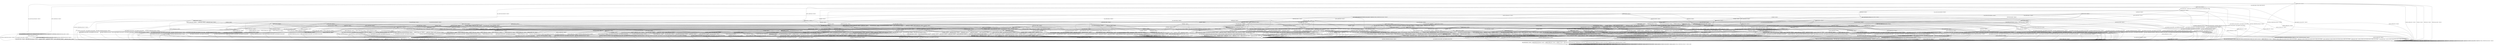 digraph h13 {
s0 [label="s0"];
s1 [label="s1"];
s2 [label="s2"];
s6 [label="s6"];
s8 [label="s8"];
s3 [label="s3"];
s4 [label="s4"];
s7 [label="s7"];
s9 [label="s9"];
s17 [label="s17"];
s18 [label="s18"];
s40 [label="s40"];
s5 [label="s5"];
s10 [label="s10"];
s24 [label="s24"];
s30 [label="s30"];
s34 [label="s34"];
s41 [label="s41"];
s42 [label="s42"];
s44 [label="s44"];
s48 [label="s48"];
s58 [label="s58"];
s59 [label="s59"];
s75 [label="s75"];
s11 [label="s11"];
s12 [label="s12"];
s25 [label="s25"];
s36 [label="s36"];
s45 [label="s45"];
s46 [label="s46"];
s49 [label="s49"];
s50 [label="s50"];
s54 [label="s54"];
s60 [label="s60"];
s64 [label="s64"];
s66 [label="s66"];
s69 [label="s69"];
s74 [label="s74"];
s76 [label="s76"];
s77 [label="s77"];
s13 [label="s13"];
s14 [label="s14"];
s15 [label="s15"];
s16 [label="s16"];
s19 [label="s19"];
s20 [label="s20"];
s26 [label="s26"];
s29 [label="s29"];
s31 [label="s31"];
s43 [label="s43"];
s47 [label="s47"];
s51 [label="s51"];
s57 [label="s57"];
s61 [label="s61"];
s68 [label="s68"];
s71 [label="s71"];
s21 [label="s21"];
s22 [label="s22"];
s27 [label="s27"];
s28 [label="s28"];
s32 [label="s32"];
s33 [label="s33"];
s35 [label="s35"];
s37 [label="s37"];
s52 [label="s52"];
s53 [label="s53"];
s62 [label="s62"];
s63 [label="s63"];
s70 [label="s70"];
s72 [label="s72"];
s23 [label="s23"];
s38 [label="s38"];
s55 [label="s55"];
s56 [label="s56"];
s65 [label="s65"];
s67 [label="s67"];
s39 [label="s39"];
s73 [label="s73"];
s0 -> s1 [label="RSA_CLIENT_HELLO / HELLO_VERIFY_REQUEST"];
s0 -> s2 [label="RSA_CLIENT_KEY_EXCHANGE / TIMEOUT"];
s0 -> s8 [label="CHANGE_CIPHER_SPEC / TIMEOUT"];
s0 -> s8 [label="FINISHED / TIMEOUT"];
s0 -> s0 [label="APPLICATION / TIMEOUT"];
s0 -> s8 [label="CERTIFICATE / TIMEOUT"];
s0 -> s2 [label="EMPTY_CERTIFICATE / TIMEOUT"];
s0 -> s8 [label="CERTIFICATE_VERIFY / TIMEOUT"];
s0 -> s6 [label="Alert(WARNING,CLOSE_NOTIFY) / TIMEOUT"];
s0 -> s6 [label="Alert(FATAL,UNEXPECTED_MESSAGE) / TIMEOUT"];
s1 -> s3 [label="RSA_CLIENT_HELLO / SERVER_HELLO,CERTIFICATE,CERTIFICATE_REQUEST,SERVER_HELLO_DONE"];
s1 -> s4 [label="RSA_CLIENT_KEY_EXCHANGE / TIMEOUT"];
s1 -> s8 [label="CHANGE_CIPHER_SPEC / TIMEOUT"];
s1 -> s9 [label="FINISHED / TIMEOUT"];
s1 -> s1 [label="APPLICATION / TIMEOUT"];
s1 -> s40 [label="CERTIFICATE / TIMEOUT"];
s1 -> s17 [label="EMPTY_CERTIFICATE / TIMEOUT"];
s1 -> s9 [label="CERTIFICATE_VERIFY / TIMEOUT"];
s1 -> s6 [label="Alert(WARNING,CLOSE_NOTIFY) / Alert(WARNING,CLOSE_NOTIFY)"];
s1 -> s6 [label="Alert(FATAL,UNEXPECTED_MESSAGE) / TIMEOUT"];
s2 -> s2 [label="RSA_CLIENT_HELLO / TIMEOUT"];
s2 -> s8 [label="RSA_CLIENT_KEY_EXCHANGE / TIMEOUT"];
s2 -> s18 [label="CHANGE_CIPHER_SPEC / TIMEOUT"];
s2 -> s2 [label="FINISHED / TIMEOUT"];
s2 -> s2 [label="APPLICATION / TIMEOUT"];
s2 -> s2 [label="CERTIFICATE / TIMEOUT"];
s2 -> s2 [label="EMPTY_CERTIFICATE / TIMEOUT"];
s2 -> s2 [label="CERTIFICATE_VERIFY / TIMEOUT"];
s2 -> s6 [label="Alert(WARNING,CLOSE_NOTIFY) / TIMEOUT"];
s2 -> s6 [label="Alert(FATAL,UNEXPECTED_MESSAGE) / TIMEOUT"];
s6 -> s7 [label="RSA_CLIENT_HELLO / TIMEOUT"];
s6 -> s7 [label="RSA_CLIENT_KEY_EXCHANGE / TIMEOUT"];
s6 -> s7 [label="CHANGE_CIPHER_SPEC / TIMEOUT"];
s6 -> s7 [label="FINISHED / TIMEOUT"];
s6 -> s7 [label="APPLICATION / TIMEOUT"];
s6 -> s7 [label="CERTIFICATE / TIMEOUT"];
s6 -> s7 [label="EMPTY_CERTIFICATE / TIMEOUT"];
s6 -> s7 [label="CERTIFICATE_VERIFY / TIMEOUT"];
s6 -> s7 [label="Alert(WARNING,CLOSE_NOTIFY) / TIMEOUT"];
s6 -> s7 [label="Alert(FATAL,UNEXPECTED_MESSAGE) / TIMEOUT"];
s8 -> s8 [label="RSA_CLIENT_HELLO / TIMEOUT"];
s8 -> s8 [label="RSA_CLIENT_KEY_EXCHANGE / TIMEOUT"];
s8 -> s8 [label="CHANGE_CIPHER_SPEC / TIMEOUT"];
s8 -> s8 [label="FINISHED / TIMEOUT"];
s8 -> s8 [label="APPLICATION / TIMEOUT"];
s8 -> s8 [label="CERTIFICATE / TIMEOUT"];
s8 -> s8 [label="EMPTY_CERTIFICATE / TIMEOUT"];
s8 -> s8 [label="CERTIFICATE_VERIFY / TIMEOUT"];
s8 -> s8 [label="Alert(WARNING,CLOSE_NOTIFY) / TIMEOUT"];
s8 -> s8 [label="Alert(FATAL,UNEXPECTED_MESSAGE) / TIMEOUT"];
s3 -> s6 [label="RSA_CLIENT_HELLO / Alert(FATAL,UNEXPECTED_MESSAGE)"];
s3 -> s10 [label="RSA_CLIENT_KEY_EXCHANGE / TIMEOUT"];
s3 -> s8 [label="CHANGE_CIPHER_SPEC / TIMEOUT"];
s3 -> s9 [label="FINISHED / TIMEOUT"];
s3 -> s3 [label="APPLICATION / TIMEOUT"];
s3 -> s58 [label="CERTIFICATE / TIMEOUT"];
s3 -> s41 [label="EMPTY_CERTIFICATE / TIMEOUT"];
s3 -> s9 [label="CERTIFICATE_VERIFY / TIMEOUT"];
s3 -> s6 [label="Alert(WARNING,CLOSE_NOTIFY) / Alert(WARNING,CLOSE_NOTIFY)"];
s3 -> s6 [label="Alert(FATAL,UNEXPECTED_MESSAGE) / TIMEOUT"];
s4 -> s30 [label="RSA_CLIENT_HELLO / TIMEOUT"];
s4 -> s9 [label="RSA_CLIENT_KEY_EXCHANGE / TIMEOUT"];
s4 -> s5 [label="CHANGE_CIPHER_SPEC / TIMEOUT"];
s4 -> s24 [label="FINISHED / TIMEOUT"];
s4 -> s4 [label="APPLICATION / TIMEOUT"];
s4 -> s42 [label="CERTIFICATE / TIMEOUT"];
s4 -> s42 [label="EMPTY_CERTIFICATE / TIMEOUT"];
s4 -> s59 [label="CERTIFICATE_VERIFY / TIMEOUT"];
s4 -> s6 [label="Alert(WARNING,CLOSE_NOTIFY) / Alert(WARNING,CLOSE_NOTIFY)"];
s4 -> s6 [label="Alert(FATAL,UNEXPECTED_MESSAGE) / TIMEOUT"];
s7 -> s7 [label="RSA_CLIENT_HELLO / SOCKET_CLOSED"];
s7 -> s7 [label="RSA_CLIENT_KEY_EXCHANGE / SOCKET_CLOSED"];
s7 -> s7 [label="CHANGE_CIPHER_SPEC / SOCKET_CLOSED"];
s7 -> s7 [label="FINISHED / SOCKET_CLOSED"];
s7 -> s7 [label="APPLICATION / SOCKET_CLOSED"];
s7 -> s7 [label="CERTIFICATE / SOCKET_CLOSED"];
s7 -> s7 [label="EMPTY_CERTIFICATE / SOCKET_CLOSED"];
s7 -> s7 [label="CERTIFICATE_VERIFY / SOCKET_CLOSED"];
s7 -> s7 [label="Alert(WARNING,CLOSE_NOTIFY) / SOCKET_CLOSED"];
s7 -> s7 [label="Alert(FATAL,UNEXPECTED_MESSAGE) / SOCKET_CLOSED"];
s9 -> s9 [label="RSA_CLIENT_HELLO / TIMEOUT"];
s9 -> s9 [label="RSA_CLIENT_KEY_EXCHANGE / TIMEOUT"];
s9 -> s8 [label="CHANGE_CIPHER_SPEC / TIMEOUT"];
s9 -> s9 [label="FINISHED / TIMEOUT"];
s9 -> s9 [label="APPLICATION / TIMEOUT"];
s9 -> s9 [label="CERTIFICATE / TIMEOUT"];
s9 -> s9 [label="EMPTY_CERTIFICATE / TIMEOUT"];
s9 -> s9 [label="CERTIFICATE_VERIFY / TIMEOUT"];
s9 -> s6 [label="Alert(WARNING,CLOSE_NOTIFY) / Alert(WARNING,CLOSE_NOTIFY)"];
s9 -> s6 [label="Alert(FATAL,UNEXPECTED_MESSAGE) / TIMEOUT"];
s17 -> s34 [label="RSA_CLIENT_HELLO / TIMEOUT"];
s17 -> s42 [label="RSA_CLIENT_KEY_EXCHANGE / TIMEOUT"];
s17 -> s5 [label="CHANGE_CIPHER_SPEC / TIMEOUT"];
s17 -> s48 [label="FINISHED / TIMEOUT"];
s17 -> s17 [label="APPLICATION / TIMEOUT"];
s17 -> s9 [label="CERTIFICATE / TIMEOUT"];
s17 -> s9 [label="EMPTY_CERTIFICATE / TIMEOUT"];
s17 -> s44 [label="CERTIFICATE_VERIFY / TIMEOUT"];
s17 -> s6 [label="Alert(WARNING,CLOSE_NOTIFY) / Alert(WARNING,CLOSE_NOTIFY)"];
s17 -> s6 [label="Alert(FATAL,UNEXPECTED_MESSAGE) / TIMEOUT"];
s18 -> s6 [label="RSA_CLIENT_HELLO / TIMEOUT"];
s18 -> s6 [label="RSA_CLIENT_KEY_EXCHANGE / TIMEOUT"];
s18 -> s8 [label="CHANGE_CIPHER_SPEC / TIMEOUT"];
s18 -> s6 [label="FINISHED / TIMEOUT"];
s18 -> s18 [label="APPLICATION / TIMEOUT"];
s18 -> s6 [label="CERTIFICATE / TIMEOUT"];
s18 -> s6 [label="EMPTY_CERTIFICATE / TIMEOUT"];
s18 -> s6 [label="CERTIFICATE_VERIFY / TIMEOUT"];
s18 -> s18 [label="Alert(WARNING,CLOSE_NOTIFY) / TIMEOUT"];
s18 -> s18 [label="Alert(FATAL,UNEXPECTED_MESSAGE) / TIMEOUT"];
s40 -> s40 [label="RSA_CLIENT_HELLO / TIMEOUT"];
s40 -> s58 [label="RSA_CLIENT_KEY_EXCHANGE / TIMEOUT"];
s40 -> s8 [label="CHANGE_CIPHER_SPEC / TIMEOUT"];
s40 -> s75 [label="FINISHED / TIMEOUT"];
s40 -> s40 [label="APPLICATION / TIMEOUT"];
s40 -> s9 [label="CERTIFICATE / TIMEOUT"];
s40 -> s9 [label="EMPTY_CERTIFICATE / TIMEOUT"];
s40 -> s44 [label="CERTIFICATE_VERIFY / TIMEOUT"];
s40 -> s6 [label="Alert(WARNING,CLOSE_NOTIFY) / Alert(WARNING,CLOSE_NOTIFY)"];
s40 -> s6 [label="Alert(FATAL,UNEXPECTED_MESSAGE) / TIMEOUT"];
s5 -> s6 [label="RSA_CLIENT_HELLO / Alert(FATAL,UNEXPECTED_MESSAGE)"];
s5 -> s6 [label="RSA_CLIENT_KEY_EXCHANGE / Alert(FATAL,UNEXPECTED_MESSAGE)"];
s5 -> s8 [label="CHANGE_CIPHER_SPEC / TIMEOUT"];
s5 -> s6 [label="FINISHED / Alert(FATAL,UNEXPECTED_MESSAGE)"];
s5 -> s5 [label="APPLICATION / TIMEOUT"];
s5 -> s6 [label="CERTIFICATE / Alert(FATAL,UNEXPECTED_MESSAGE)"];
s5 -> s6 [label="EMPTY_CERTIFICATE / Alert(FATAL,UNEXPECTED_MESSAGE)"];
s5 -> s6 [label="CERTIFICATE_VERIFY / Alert(FATAL,UNEXPECTED_MESSAGE)"];
s5 -> s5 [label="Alert(WARNING,CLOSE_NOTIFY) / TIMEOUT"];
s5 -> s5 [label="Alert(FATAL,UNEXPECTED_MESSAGE) / TIMEOUT"];
s10 -> s30 [label="RSA_CLIENT_HELLO / TIMEOUT"];
s10 -> s9 [label="RSA_CLIENT_KEY_EXCHANGE / TIMEOUT"];
s10 -> s11 [label="CHANGE_CIPHER_SPEC / TIMEOUT"];
s10 -> s24 [label="FINISHED / TIMEOUT"];
s10 -> s10 [label="APPLICATION / TIMEOUT"];
s10 -> s25 [label="CERTIFICATE / TIMEOUT"];
s10 -> s60 [label="EMPTY_CERTIFICATE / TIMEOUT"];
s10 -> s12 [label="CERTIFICATE_VERIFY / TIMEOUT"];
s10 -> s6 [label="Alert(WARNING,CLOSE_NOTIFY) / Alert(WARNING,CLOSE_NOTIFY)"];
s10 -> s6 [label="Alert(FATAL,UNEXPECTED_MESSAGE) / TIMEOUT"];
s24 -> s36 [label="RSA_CLIENT_HELLO / TIMEOUT"];
s24 -> s9 [label="RSA_CLIENT_KEY_EXCHANGE / TIMEOUT"];
s24 -> s5 [label="CHANGE_CIPHER_SPEC / TIMEOUT"];
s24 -> s9 [label="FINISHED / TIMEOUT"];
s24 -> s24 [label="APPLICATION / TIMEOUT"];
s24 -> s54 [label="CERTIFICATE / TIMEOUT"];
s24 -> s54 [label="EMPTY_CERTIFICATE / TIMEOUT"];
s24 -> s64 [label="CERTIFICATE_VERIFY / TIMEOUT"];
s24 -> s6 [label="Alert(WARNING,CLOSE_NOTIFY) / Alert(WARNING,CLOSE_NOTIFY)"];
s24 -> s6 [label="Alert(FATAL,UNEXPECTED_MESSAGE) / TIMEOUT"];
s30 -> s9 [label="RSA_CLIENT_HELLO / TIMEOUT"];
s30 -> s9 [label="RSA_CLIENT_KEY_EXCHANGE / TIMEOUT"];
s30 -> s5 [label="CHANGE_CIPHER_SPEC / TIMEOUT"];
s30 -> s36 [label="FINISHED / TIMEOUT"];
s30 -> s30 [label="APPLICATION / TIMEOUT"];
s30 -> s43 [label="CERTIFICATE / TIMEOUT"];
s30 -> s43 [label="EMPTY_CERTIFICATE / TIMEOUT"];
s30 -> s66 [label="CERTIFICATE_VERIFY / TIMEOUT"];
s30 -> s6 [label="Alert(WARNING,CLOSE_NOTIFY) / Alert(WARNING,CLOSE_NOTIFY)"];
s30 -> s6 [label="Alert(FATAL,UNEXPECTED_MESSAGE) / TIMEOUT"];
s34 -> s9 [label="RSA_CLIENT_HELLO / TIMEOUT"];
s34 -> s43 [label="RSA_CLIENT_KEY_EXCHANGE / TIMEOUT"];
s34 -> s5 [label="CHANGE_CIPHER_SPEC / TIMEOUT"];
s34 -> s49 [label="FINISHED / TIMEOUT"];
s34 -> s34 [label="APPLICATION / TIMEOUT"];
s34 -> s9 [label="CERTIFICATE / TIMEOUT"];
s34 -> s9 [label="EMPTY_CERTIFICATE / TIMEOUT"];
s34 -> s45 [label="CERTIFICATE_VERIFY / TIMEOUT"];
s34 -> s6 [label="Alert(WARNING,CLOSE_NOTIFY) / Alert(WARNING,CLOSE_NOTIFY)"];
s34 -> s6 [label="Alert(FATAL,UNEXPECTED_MESSAGE) / TIMEOUT"];
s41 -> s34 [label="RSA_CLIENT_HELLO / TIMEOUT"];
s41 -> s60 [label="RSA_CLIENT_KEY_EXCHANGE / TIMEOUT"];
s41 -> s5 [label="CHANGE_CIPHER_SPEC / TIMEOUT"];
s41 -> s48 [label="FINISHED / TIMEOUT"];
s41 -> s41 [label="APPLICATION / TIMEOUT"];
s41 -> s9 [label="CERTIFICATE / TIMEOUT"];
s41 -> s9 [label="EMPTY_CERTIFICATE / TIMEOUT"];
s41 -> s46 [label="CERTIFICATE_VERIFY / TIMEOUT"];
s41 -> s6 [label="Alert(WARNING,CLOSE_NOTIFY) / Alert(WARNING,CLOSE_NOTIFY)"];
s41 -> s6 [label="Alert(FATAL,UNEXPECTED_MESSAGE) / TIMEOUT"];
s42 -> s43 [label="RSA_CLIENT_HELLO / TIMEOUT"];
s42 -> s9 [label="RSA_CLIENT_KEY_EXCHANGE / TIMEOUT"];
s42 -> s5 [label="CHANGE_CIPHER_SPEC / TIMEOUT"];
s42 -> s54 [label="FINISHED / TIMEOUT"];
s42 -> s42 [label="APPLICATION / TIMEOUT"];
s42 -> s9 [label="CERTIFICATE / TIMEOUT"];
s42 -> s9 [label="EMPTY_CERTIFICATE / TIMEOUT"];
s42 -> s69 [label="CERTIFICATE_VERIFY / TIMEOUT"];
s42 -> s6 [label="Alert(WARNING,CLOSE_NOTIFY) / Alert(WARNING,CLOSE_NOTIFY)"];
s42 -> s6 [label="Alert(FATAL,UNEXPECTED_MESSAGE) / TIMEOUT"];
s44 -> s45 [label="RSA_CLIENT_HELLO / TIMEOUT"];
s44 -> s69 [label="RSA_CLIENT_KEY_EXCHANGE / TIMEOUT"];
s44 -> s5 [label="CHANGE_CIPHER_SPEC / TIMEOUT"];
s44 -> s50 [label="FINISHED / TIMEOUT"];
s44 -> s44 [label="APPLICATION / TIMEOUT"];
s44 -> s9 [label="CERTIFICATE / TIMEOUT"];
s44 -> s9 [label="EMPTY_CERTIFICATE / TIMEOUT"];
s44 -> s9 [label="CERTIFICATE_VERIFY / TIMEOUT"];
s44 -> s6 [label="Alert(WARNING,CLOSE_NOTIFY) / Alert(WARNING,CLOSE_NOTIFY)"];
s44 -> s6 [label="Alert(FATAL,UNEXPECTED_MESSAGE) / TIMEOUT"];
s48 -> s49 [label="RSA_CLIENT_HELLO / TIMEOUT"];
s48 -> s54 [label="RSA_CLIENT_KEY_EXCHANGE / TIMEOUT"];
s48 -> s5 [label="CHANGE_CIPHER_SPEC / TIMEOUT"];
s48 -> s9 [label="FINISHED / TIMEOUT"];
s48 -> s48 [label="APPLICATION / TIMEOUT"];
s48 -> s9 [label="CERTIFICATE / TIMEOUT"];
s48 -> s9 [label="EMPTY_CERTIFICATE / TIMEOUT"];
s48 -> s50 [label="CERTIFICATE_VERIFY / TIMEOUT"];
s48 -> s6 [label="Alert(WARNING,CLOSE_NOTIFY) / Alert(WARNING,CLOSE_NOTIFY)"];
s48 -> s6 [label="Alert(FATAL,UNEXPECTED_MESSAGE) / TIMEOUT"];
s58 -> s40 [label="RSA_CLIENT_HELLO / TIMEOUT"];
s58 -> s9 [label="RSA_CLIENT_KEY_EXCHANGE / TIMEOUT"];
s58 -> s8 [label="CHANGE_CIPHER_SPEC / TIMEOUT"];
s58 -> s75 [label="FINISHED / TIMEOUT"];
s58 -> s58 [label="APPLICATION / TIMEOUT"];
s58 -> s9 [label="CERTIFICATE / TIMEOUT"];
s58 -> s9 [label="EMPTY_CERTIFICATE / TIMEOUT"];
s58 -> s74 [label="CERTIFICATE_VERIFY / TIMEOUT"];
s58 -> s6 [label="Alert(WARNING,CLOSE_NOTIFY) / Alert(WARNING,CLOSE_NOTIFY)"];
s58 -> s6 [label="Alert(FATAL,UNEXPECTED_MESSAGE) / TIMEOUT"];
s59 -> s66 [label="RSA_CLIENT_HELLO / TIMEOUT"];
s59 -> s9 [label="RSA_CLIENT_KEY_EXCHANGE / TIMEOUT"];
s59 -> s5 [label="CHANGE_CIPHER_SPEC / TIMEOUT"];
s59 -> s64 [label="FINISHED / TIMEOUT"];
s59 -> s59 [label="APPLICATION / TIMEOUT"];
s59 -> s69 [label="CERTIFICATE / TIMEOUT"];
s59 -> s69 [label="EMPTY_CERTIFICATE / TIMEOUT"];
s59 -> s9 [label="CERTIFICATE_VERIFY / TIMEOUT"];
s59 -> s6 [label="Alert(WARNING,CLOSE_NOTIFY) / Alert(WARNING,CLOSE_NOTIFY)"];
s59 -> s6 [label="Alert(FATAL,UNEXPECTED_MESSAGE) / TIMEOUT"];
s75 -> s77 [label="RSA_CLIENT_HELLO / TIMEOUT"];
s75 -> s76 [label="RSA_CLIENT_KEY_EXCHANGE / TIMEOUT"];
s75 -> s8 [label="CHANGE_CIPHER_SPEC / TIMEOUT"];
s75 -> s9 [label="FINISHED / TIMEOUT"];
s75 -> s75 [label="APPLICATION / TIMEOUT"];
s75 -> s9 [label="CERTIFICATE / TIMEOUT"];
s75 -> s9 [label="EMPTY_CERTIFICATE / TIMEOUT"];
s75 -> s50 [label="CERTIFICATE_VERIFY / TIMEOUT"];
s75 -> s6 [label="Alert(WARNING,CLOSE_NOTIFY) / Alert(WARNING,CLOSE_NOTIFY)"];
s75 -> s6 [label="Alert(FATAL,UNEXPECTED_MESSAGE) / TIMEOUT"];
s11 -> s15 [label="RSA_CLIENT_HELLO / TIMEOUT"];
s11 -> s9 [label="RSA_CLIENT_KEY_EXCHANGE / TIMEOUT"];
s11 -> s8 [label="CHANGE_CIPHER_SPEC / TIMEOUT"];
s11 -> s13 [label="FINISHED / CHANGE_CIPHER_SPEC,FINISHED,CHANGE_CIPHER_SPEC,FINISHED"];
s11 -> s11 [label="APPLICATION / TIMEOUT"];
s11 -> s19 [label="CERTIFICATE / TIMEOUT"];
s11 -> s61 [label="EMPTY_CERTIFICATE / TIMEOUT"];
s11 -> s16 [label="CERTIFICATE_VERIFY / TIMEOUT"];
s11 -> s11 [label="Alert(WARNING,CLOSE_NOTIFY) / TIMEOUT"];
s11 -> s11 [label="Alert(FATAL,UNEXPECTED_MESSAGE) / TIMEOUT"];
s12 -> s31 [label="RSA_CLIENT_HELLO / TIMEOUT"];
s12 -> s9 [label="RSA_CLIENT_KEY_EXCHANGE / TIMEOUT"];
s12 -> s14 [label="CHANGE_CIPHER_SPEC / TIMEOUT"];
s12 -> s26 [label="FINISHED / TIMEOUT"];
s12 -> s12 [label="APPLICATION / TIMEOUT"];
s12 -> s20 [label="CERTIFICATE / TIMEOUT"];
s12 -> s20 [label="EMPTY_CERTIFICATE / TIMEOUT"];
s12 -> s9 [label="CERTIFICATE_VERIFY / TIMEOUT"];
s12 -> s6 [label="Alert(WARNING,CLOSE_NOTIFY) / Alert(WARNING,CLOSE_NOTIFY)"];
s12 -> s6 [label="Alert(FATAL,UNEXPECTED_MESSAGE) / TIMEOUT"];
s25 -> s43 [label="RSA_CLIENT_HELLO / TIMEOUT"];
s25 -> s9 [label="RSA_CLIENT_KEY_EXCHANGE / TIMEOUT"];
s25 -> s29 [label="CHANGE_CIPHER_SPEC / TIMEOUT"];
s25 -> s54 [label="FINISHED / TIMEOUT"];
s25 -> s25 [label="APPLICATION / TIMEOUT"];
s25 -> s9 [label="CERTIFICATE / TIMEOUT"];
s25 -> s9 [label="EMPTY_CERTIFICATE / TIMEOUT"];
s25 -> s25 [label="CERTIFICATE_VERIFY / TIMEOUT"];
s25 -> s6 [label="Alert(WARNING,CLOSE_NOTIFY) / Alert(WARNING,CLOSE_NOTIFY)"];
s25 -> s6 [label="Alert(FATAL,UNEXPECTED_MESSAGE) / TIMEOUT"];
s36 -> s9 [label="RSA_CLIENT_HELLO / TIMEOUT"];
s36 -> s9 [label="RSA_CLIENT_KEY_EXCHANGE / TIMEOUT"];
s36 -> s5 [label="CHANGE_CIPHER_SPEC / TIMEOUT"];
s36 -> s9 [label="FINISHED / TIMEOUT"];
s36 -> s36 [label="APPLICATION / TIMEOUT"];
s36 -> s57 [label="CERTIFICATE / TIMEOUT"];
s36 -> s57 [label="EMPTY_CERTIFICATE / TIMEOUT"];
s36 -> s68 [label="CERTIFICATE_VERIFY / TIMEOUT"];
s36 -> s6 [label="Alert(WARNING,CLOSE_NOTIFY) / Alert(WARNING,CLOSE_NOTIFY)"];
s36 -> s6 [label="Alert(FATAL,UNEXPECTED_MESSAGE) / TIMEOUT"];
s45 -> s9 [label="RSA_CLIENT_HELLO / TIMEOUT"];
s45 -> s70 [label="RSA_CLIENT_KEY_EXCHANGE / TIMEOUT"];
s45 -> s5 [label="CHANGE_CIPHER_SPEC / TIMEOUT"];
s45 -> s51 [label="FINISHED / TIMEOUT"];
s45 -> s45 [label="APPLICATION / TIMEOUT"];
s45 -> s9 [label="CERTIFICATE / TIMEOUT"];
s45 -> s9 [label="EMPTY_CERTIFICATE / TIMEOUT"];
s45 -> s9 [label="CERTIFICATE_VERIFY / TIMEOUT"];
s45 -> s6 [label="Alert(WARNING,CLOSE_NOTIFY) / Alert(WARNING,CLOSE_NOTIFY)"];
s45 -> s6 [label="Alert(FATAL,UNEXPECTED_MESSAGE) / TIMEOUT"];
s46 -> s47 [label="RSA_CLIENT_HELLO / TIMEOUT"];
s46 -> s20 [label="RSA_CLIENT_KEY_EXCHANGE / TIMEOUT"];
s46 -> s14 [label="CHANGE_CIPHER_SPEC / TIMEOUT"];
s46 -> s46 [label="FINISHED / TIMEOUT"];
s46 -> s46 [label="APPLICATION / TIMEOUT"];
s46 -> s9 [label="CERTIFICATE / TIMEOUT"];
s46 -> s9 [label="EMPTY_CERTIFICATE / TIMEOUT"];
s46 -> s9 [label="CERTIFICATE_VERIFY / TIMEOUT"];
s46 -> s6 [label="Alert(WARNING,CLOSE_NOTIFY) / Alert(WARNING,CLOSE_NOTIFY)"];
s46 -> s6 [label="Alert(FATAL,UNEXPECTED_MESSAGE) / TIMEOUT"];
s49 -> s9 [label="RSA_CLIENT_HELLO / TIMEOUT"];
s49 -> s57 [label="RSA_CLIENT_KEY_EXCHANGE / TIMEOUT"];
s49 -> s5 [label="CHANGE_CIPHER_SPEC / TIMEOUT"];
s49 -> s9 [label="FINISHED / TIMEOUT"];
s49 -> s49 [label="APPLICATION / TIMEOUT"];
s49 -> s9 [label="CERTIFICATE / TIMEOUT"];
s49 -> s9 [label="EMPTY_CERTIFICATE / TIMEOUT"];
s49 -> s51 [label="CERTIFICATE_VERIFY / TIMEOUT"];
s49 -> s6 [label="Alert(WARNING,CLOSE_NOTIFY) / Alert(WARNING,CLOSE_NOTIFY)"];
s49 -> s6 [label="Alert(FATAL,UNEXPECTED_MESSAGE) / TIMEOUT"];
s50 -> s51 [label="RSA_CLIENT_HELLO / TIMEOUT"];
s50 -> s71 [label="RSA_CLIENT_KEY_EXCHANGE / TIMEOUT"];
s50 -> s5 [label="CHANGE_CIPHER_SPEC / TIMEOUT"];
s50 -> s9 [label="FINISHED / TIMEOUT"];
s50 -> s50 [label="APPLICATION / TIMEOUT"];
s50 -> s9 [label="CERTIFICATE / TIMEOUT"];
s50 -> s9 [label="EMPTY_CERTIFICATE / TIMEOUT"];
s50 -> s9 [label="CERTIFICATE_VERIFY / TIMEOUT"];
s50 -> s6 [label="Alert(WARNING,CLOSE_NOTIFY) / Alert(WARNING,CLOSE_NOTIFY)"];
s50 -> s6 [label="Alert(FATAL,UNEXPECTED_MESSAGE) / TIMEOUT"];
s54 -> s57 [label="RSA_CLIENT_HELLO / TIMEOUT"];
s54 -> s9 [label="RSA_CLIENT_KEY_EXCHANGE / TIMEOUT"];
s54 -> s5 [label="CHANGE_CIPHER_SPEC / TIMEOUT"];
s54 -> s9 [label="FINISHED / TIMEOUT"];
s54 -> s54 [label="APPLICATION / TIMEOUT"];
s54 -> s9 [label="CERTIFICATE / TIMEOUT"];
s54 -> s9 [label="EMPTY_CERTIFICATE / TIMEOUT"];
s54 -> s71 [label="CERTIFICATE_VERIFY / TIMEOUT"];
s54 -> s6 [label="Alert(WARNING,CLOSE_NOTIFY) / Alert(WARNING,CLOSE_NOTIFY)"];
s54 -> s6 [label="Alert(FATAL,UNEXPECTED_MESSAGE) / TIMEOUT"];
s60 -> s43 [label="RSA_CLIENT_HELLO / TIMEOUT"];
s60 -> s9 [label="RSA_CLIENT_KEY_EXCHANGE / TIMEOUT"];
s60 -> s29 [label="CHANGE_CIPHER_SPEC / TIMEOUT"];
s60 -> s54 [label="FINISHED / TIMEOUT"];
s60 -> s60 [label="APPLICATION / TIMEOUT"];
s60 -> s9 [label="CERTIFICATE / TIMEOUT"];
s60 -> s9 [label="EMPTY_CERTIFICATE / TIMEOUT"];
s60 -> s20 [label="CERTIFICATE_VERIFY / TIMEOUT"];
s60 -> s6 [label="Alert(WARNING,CLOSE_NOTIFY) / Alert(WARNING,CLOSE_NOTIFY)"];
s60 -> s6 [label="Alert(FATAL,UNEXPECTED_MESSAGE) / TIMEOUT"];
s64 -> s68 [label="RSA_CLIENT_HELLO / TIMEOUT"];
s64 -> s9 [label="RSA_CLIENT_KEY_EXCHANGE / TIMEOUT"];
s64 -> s5 [label="CHANGE_CIPHER_SPEC / TIMEOUT"];
s64 -> s9 [label="FINISHED / TIMEOUT"];
s64 -> s64 [label="APPLICATION / TIMEOUT"];
s64 -> s71 [label="CERTIFICATE / TIMEOUT"];
s64 -> s71 [label="EMPTY_CERTIFICATE / TIMEOUT"];
s64 -> s9 [label="CERTIFICATE_VERIFY / TIMEOUT"];
s64 -> s6 [label="Alert(WARNING,CLOSE_NOTIFY) / Alert(WARNING,CLOSE_NOTIFY)"];
s64 -> s6 [label="Alert(FATAL,UNEXPECTED_MESSAGE) / TIMEOUT"];
s66 -> s9 [label="RSA_CLIENT_HELLO / TIMEOUT"];
s66 -> s9 [label="RSA_CLIENT_KEY_EXCHANGE / TIMEOUT"];
s66 -> s5 [label="CHANGE_CIPHER_SPEC / TIMEOUT"];
s66 -> s68 [label="FINISHED / TIMEOUT"];
s66 -> s66 [label="APPLICATION / TIMEOUT"];
s66 -> s70 [label="CERTIFICATE / TIMEOUT"];
s66 -> s70 [label="EMPTY_CERTIFICATE / TIMEOUT"];
s66 -> s9 [label="CERTIFICATE_VERIFY / TIMEOUT"];
s66 -> s6 [label="Alert(WARNING,CLOSE_NOTIFY) / Alert(WARNING,CLOSE_NOTIFY)"];
s66 -> s6 [label="Alert(FATAL,UNEXPECTED_MESSAGE) / TIMEOUT"];
s69 -> s70 [label="RSA_CLIENT_HELLO / TIMEOUT"];
s69 -> s9 [label="RSA_CLIENT_KEY_EXCHANGE / TIMEOUT"];
s69 -> s5 [label="CHANGE_CIPHER_SPEC / TIMEOUT"];
s69 -> s71 [label="FINISHED / TIMEOUT"];
s69 -> s69 [label="APPLICATION / TIMEOUT"];
s69 -> s9 [label="CERTIFICATE / TIMEOUT"];
s69 -> s9 [label="EMPTY_CERTIFICATE / TIMEOUT"];
s69 -> s9 [label="CERTIFICATE_VERIFY / TIMEOUT"];
s69 -> s6 [label="Alert(WARNING,CLOSE_NOTIFY) / Alert(WARNING,CLOSE_NOTIFY)"];
s69 -> s6 [label="Alert(FATAL,UNEXPECTED_MESSAGE) / TIMEOUT"];
s74 -> s45 [label="RSA_CLIENT_HELLO / TIMEOUT"];
s74 -> s25 [label="RSA_CLIENT_KEY_EXCHANGE / TIMEOUT"];
s74 -> s5 [label="CHANGE_CIPHER_SPEC / TIMEOUT"];
s74 -> s50 [label="FINISHED / TIMEOUT"];
s74 -> s74 [label="APPLICATION / TIMEOUT"];
s74 -> s9 [label="CERTIFICATE / TIMEOUT"];
s74 -> s9 [label="EMPTY_CERTIFICATE / TIMEOUT"];
s74 -> s9 [label="CERTIFICATE_VERIFY / TIMEOUT"];
s74 -> s6 [label="Alert(WARNING,CLOSE_NOTIFY) / Alert(WARNING,CLOSE_NOTIFY)"];
s74 -> s6 [label="Alert(FATAL,UNEXPECTED_MESSAGE) / TIMEOUT"];
s76 -> s76 [label="RSA_CLIENT_HELLO / TIMEOUT"];
s76 -> s9 [label="RSA_CLIENT_KEY_EXCHANGE / TIMEOUT"];
s76 -> s8 [label="CHANGE_CIPHER_SPEC / TIMEOUT"];
s76 -> s9 [label="FINISHED / TIMEOUT"];
s76 -> s76 [label="APPLICATION / TIMEOUT"];
s76 -> s9 [label="CERTIFICATE / TIMEOUT"];
s76 -> s9 [label="EMPTY_CERTIFICATE / TIMEOUT"];
s76 -> s71 [label="CERTIFICATE_VERIFY / TIMEOUT"];
s76 -> s6 [label="Alert(WARNING,CLOSE_NOTIFY) / Alert(WARNING,CLOSE_NOTIFY)"];
s76 -> s6 [label="Alert(FATAL,UNEXPECTED_MESSAGE) / TIMEOUT"];
s77 -> s9 [label="RSA_CLIENT_HELLO / TIMEOUT"];
s77 -> s76 [label="RSA_CLIENT_KEY_EXCHANGE / TIMEOUT"];
s77 -> s8 [label="CHANGE_CIPHER_SPEC / TIMEOUT"];
s77 -> s9 [label="FINISHED / TIMEOUT"];
s77 -> s77 [label="APPLICATION / TIMEOUT"];
s77 -> s9 [label="CERTIFICATE / TIMEOUT"];
s77 -> s9 [label="EMPTY_CERTIFICATE / TIMEOUT"];
s77 -> s51 [label="CERTIFICATE_VERIFY / TIMEOUT"];
s77 -> s6 [label="Alert(WARNING,CLOSE_NOTIFY) / Alert(WARNING,CLOSE_NOTIFY)"];
s77 -> s6 [label="Alert(FATAL,UNEXPECTED_MESSAGE) / TIMEOUT"];
s13 -> s13 [label="RSA_CLIENT_HELLO / TIMEOUT"];
s13 -> s13 [label="RSA_CLIENT_KEY_EXCHANGE / TIMEOUT"];
s13 -> s8 [label="CHANGE_CIPHER_SPEC / TIMEOUT"];
s13 -> s13 [label="FINISHED / TIMEOUT"];
s13 -> s6 [label="APPLICATION / APPLICATION"];
s13 -> s13 [label="CERTIFICATE / TIMEOUT"];
s13 -> s13 [label="EMPTY_CERTIFICATE / TIMEOUT"];
s13 -> s13 [label="CERTIFICATE_VERIFY / TIMEOUT"];
s13 -> s6 [label="Alert(WARNING,CLOSE_NOTIFY) / TIMEOUT"];
s13 -> s6 [label="Alert(FATAL,UNEXPECTED_MESSAGE) / TIMEOUT"];
s14 -> s6 [label="RSA_CLIENT_HELLO / Alert(FATAL,HANDSHAKE_FAILURE)"];
s14 -> s6 [label="RSA_CLIENT_KEY_EXCHANGE / Alert(FATAL,HANDSHAKE_FAILURE)"];
s14 -> s8 [label="CHANGE_CIPHER_SPEC / TIMEOUT"];
s14 -> s6 [label="FINISHED / Alert(FATAL,HANDSHAKE_FAILURE)"];
s14 -> s14 [label="APPLICATION / TIMEOUT"];
s14 -> s6 [label="CERTIFICATE / Alert(FATAL,HANDSHAKE_FAILURE)"];
s14 -> s6 [label="EMPTY_CERTIFICATE / Alert(FATAL,HANDSHAKE_FAILURE)"];
s14 -> s6 [label="CERTIFICATE_VERIFY / Alert(FATAL,HANDSHAKE_FAILURE)"];
s14 -> s14 [label="Alert(WARNING,CLOSE_NOTIFY) / TIMEOUT"];
s14 -> s14 [label="Alert(FATAL,UNEXPECTED_MESSAGE) / TIMEOUT"];
s15 -> s9 [label="RSA_CLIENT_HELLO / TIMEOUT"];
s15 -> s9 [label="RSA_CLIENT_KEY_EXCHANGE / TIMEOUT"];
s15 -> s5 [label="CHANGE_CIPHER_SPEC / TIMEOUT"];
s15 -> s27 [label="FINISHED / TIMEOUT"];
s15 -> s9 [label="APPLICATION / TIMEOUT"];
s15 -> s32 [label="CERTIFICATE / TIMEOUT"];
s15 -> s32 [label="EMPTY_CERTIFICATE / TIMEOUT"];
s15 -> s62 [label="CERTIFICATE_VERIFY / TIMEOUT"];
s15 -> s6 [label="Alert(WARNING,CLOSE_NOTIFY) / Alert(WARNING,CLOSE_NOTIFY)"];
s15 -> s6 [label="Alert(FATAL,UNEXPECTED_MESSAGE) / TIMEOUT"];
s16 -> s33 [label="RSA_CLIENT_HELLO / TIMEOUT"];
s16 -> s9 [label="RSA_CLIENT_KEY_EXCHANGE / TIMEOUT"];
s16 -> s14 [label="CHANGE_CIPHER_SPEC / TIMEOUT"];
s16 -> s28 [label="FINISHED / TIMEOUT"];
s16 -> s9 [label="APPLICATION / TIMEOUT"];
s16 -> s21 [label="CERTIFICATE / TIMEOUT"];
s16 -> s21 [label="EMPTY_CERTIFICATE / TIMEOUT"];
s16 -> s9 [label="CERTIFICATE_VERIFY / TIMEOUT"];
s16 -> s6 [label="Alert(WARNING,CLOSE_NOTIFY) / Alert(WARNING,CLOSE_NOTIFY)"];
s16 -> s6 [label="Alert(FATAL,UNEXPECTED_MESSAGE) / TIMEOUT"];
s19 -> s32 [label="RSA_CLIENT_HELLO / TIMEOUT"];
s19 -> s9 [label="RSA_CLIENT_KEY_EXCHANGE / TIMEOUT"];
s19 -> s5 [label="CHANGE_CIPHER_SPEC / TIMEOUT"];
s19 -> s22 [label="FINISHED / TIMEOUT"];
s19 -> s9 [label="APPLICATION / TIMEOUT"];
s19 -> s9 [label="CERTIFICATE / TIMEOUT"];
s19 -> s9 [label="EMPTY_CERTIFICATE / TIMEOUT"];
s19 -> s63 [label="CERTIFICATE_VERIFY / TIMEOUT"];
s19 -> s6 [label="Alert(WARNING,CLOSE_NOTIFY) / Alert(WARNING,CLOSE_NOTIFY)"];
s19 -> s6 [label="Alert(FATAL,UNEXPECTED_MESSAGE) / TIMEOUT"];
s20 -> s35 [label="RSA_CLIENT_HELLO / TIMEOUT"];
s20 -> s9 [label="RSA_CLIENT_KEY_EXCHANGE / TIMEOUT"];
s20 -> s14 [label="CHANGE_CIPHER_SPEC / TIMEOUT"];
s20 -> s53 [label="FINISHED / TIMEOUT"];
s20 -> s20 [label="APPLICATION / TIMEOUT"];
s20 -> s9 [label="CERTIFICATE / TIMEOUT"];
s20 -> s9 [label="EMPTY_CERTIFICATE / TIMEOUT"];
s20 -> s9 [label="CERTIFICATE_VERIFY / TIMEOUT"];
s20 -> s6 [label="Alert(WARNING,CLOSE_NOTIFY) / Alert(WARNING,CLOSE_NOTIFY)"];
s20 -> s6 [label="Alert(FATAL,UNEXPECTED_MESSAGE) / TIMEOUT"];
s26 -> s37 [label="RSA_CLIENT_HELLO / TIMEOUT"];
s26 -> s9 [label="RSA_CLIENT_KEY_EXCHANGE / TIMEOUT"];
s26 -> s14 [label="CHANGE_CIPHER_SPEC / TIMEOUT"];
s26 -> s9 [label="FINISHED / TIMEOUT"];
s26 -> s26 [label="APPLICATION / TIMEOUT"];
s26 -> s53 [label="CERTIFICATE / TIMEOUT"];
s26 -> s53 [label="EMPTY_CERTIFICATE / TIMEOUT"];
s26 -> s9 [label="CERTIFICATE_VERIFY / TIMEOUT"];
s26 -> s6 [label="Alert(WARNING,CLOSE_NOTIFY) / Alert(WARNING,CLOSE_NOTIFY)"];
s26 -> s6 [label="Alert(FATAL,UNEXPECTED_MESSAGE) / TIMEOUT"];
s29 -> s9 [label="RSA_CLIENT_HELLO / TIMEOUT"];
s29 -> s9 [label="RSA_CLIENT_KEY_EXCHANGE / TIMEOUT"];
s29 -> s8 [label="CHANGE_CIPHER_SPEC / TIMEOUT"];
s29 -> s13 [label="FINISHED / CHANGE_CIPHER_SPEC,FINISHED,CHANGE_CIPHER_SPEC,FINISHED"];
s29 -> s29 [label="APPLICATION / TIMEOUT"];
s29 -> s9 [label="CERTIFICATE / TIMEOUT"];
s29 -> s9 [label="EMPTY_CERTIFICATE / TIMEOUT"];
s29 -> s9 [label="CERTIFICATE_VERIFY / TIMEOUT"];
s29 -> s29 [label="Alert(WARNING,CLOSE_NOTIFY) / TIMEOUT"];
s29 -> s29 [label="Alert(FATAL,UNEXPECTED_MESSAGE) / TIMEOUT"];
s31 -> s9 [label="RSA_CLIENT_HELLO / TIMEOUT"];
s31 -> s9 [label="RSA_CLIENT_KEY_EXCHANGE / TIMEOUT"];
s31 -> s14 [label="CHANGE_CIPHER_SPEC / TIMEOUT"];
s31 -> s37 [label="FINISHED / TIMEOUT"];
s31 -> s31 [label="APPLICATION / TIMEOUT"];
s31 -> s35 [label="CERTIFICATE / TIMEOUT"];
s31 -> s35 [label="EMPTY_CERTIFICATE / TIMEOUT"];
s31 -> s9 [label="CERTIFICATE_VERIFY / TIMEOUT"];
s31 -> s6 [label="Alert(WARNING,CLOSE_NOTIFY) / Alert(WARNING,CLOSE_NOTIFY)"];
s31 -> s6 [label="Alert(FATAL,UNEXPECTED_MESSAGE) / TIMEOUT"];
s43 -> s9 [label="RSA_CLIENT_HELLO / TIMEOUT"];
s43 -> s9 [label="RSA_CLIENT_KEY_EXCHANGE / TIMEOUT"];
s43 -> s5 [label="CHANGE_CIPHER_SPEC / TIMEOUT"];
s43 -> s57 [label="FINISHED / TIMEOUT"];
s43 -> s43 [label="APPLICATION / TIMEOUT"];
s43 -> s9 [label="CERTIFICATE / TIMEOUT"];
s43 -> s9 [label="EMPTY_CERTIFICATE / TIMEOUT"];
s43 -> s70 [label="CERTIFICATE_VERIFY / TIMEOUT"];
s43 -> s6 [label="Alert(WARNING,CLOSE_NOTIFY) / Alert(WARNING,CLOSE_NOTIFY)"];
s43 -> s6 [label="Alert(FATAL,UNEXPECTED_MESSAGE) / TIMEOUT"];
s47 -> s9 [label="RSA_CLIENT_HELLO / TIMEOUT"];
s47 -> s35 [label="RSA_CLIENT_KEY_EXCHANGE / TIMEOUT"];
s47 -> s14 [label="CHANGE_CIPHER_SPEC / TIMEOUT"];
s47 -> s52 [label="FINISHED / TIMEOUT"];
s47 -> s47 [label="APPLICATION / TIMEOUT"];
s47 -> s9 [label="CERTIFICATE / TIMEOUT"];
s47 -> s9 [label="EMPTY_CERTIFICATE / TIMEOUT"];
s47 -> s9 [label="CERTIFICATE_VERIFY / TIMEOUT"];
s47 -> s6 [label="Alert(WARNING,CLOSE_NOTIFY) / Alert(WARNING,CLOSE_NOTIFY)"];
s47 -> s6 [label="Alert(FATAL,UNEXPECTED_MESSAGE) / TIMEOUT"];
s51 -> s9 [label="RSA_CLIENT_HELLO / TIMEOUT"];
s51 -> s72 [label="RSA_CLIENT_KEY_EXCHANGE / TIMEOUT"];
s51 -> s5 [label="CHANGE_CIPHER_SPEC / TIMEOUT"];
s51 -> s9 [label="FINISHED / TIMEOUT"];
s51 -> s51 [label="APPLICATION / TIMEOUT"];
s51 -> s9 [label="CERTIFICATE / TIMEOUT"];
s51 -> s9 [label="EMPTY_CERTIFICATE / TIMEOUT"];
s51 -> s9 [label="CERTIFICATE_VERIFY / TIMEOUT"];
s51 -> s6 [label="Alert(WARNING,CLOSE_NOTIFY) / Alert(WARNING,CLOSE_NOTIFY)"];
s51 -> s6 [label="Alert(FATAL,UNEXPECTED_MESSAGE) / TIMEOUT"];
s57 -> s9 [label="RSA_CLIENT_HELLO / TIMEOUT"];
s57 -> s9 [label="RSA_CLIENT_KEY_EXCHANGE / TIMEOUT"];
s57 -> s5 [label="CHANGE_CIPHER_SPEC / TIMEOUT"];
s57 -> s9 [label="FINISHED / TIMEOUT"];
s57 -> s57 [label="APPLICATION / TIMEOUT"];
s57 -> s9 [label="CERTIFICATE / TIMEOUT"];
s57 -> s9 [label="EMPTY_CERTIFICATE / TIMEOUT"];
s57 -> s72 [label="CERTIFICATE_VERIFY / TIMEOUT"];
s57 -> s6 [label="Alert(WARNING,CLOSE_NOTIFY) / Alert(WARNING,CLOSE_NOTIFY)"];
s57 -> s6 [label="Alert(FATAL,UNEXPECTED_MESSAGE) / TIMEOUT"];
s61 -> s32 [label="RSA_CLIENT_HELLO / TIMEOUT"];
s61 -> s9 [label="RSA_CLIENT_KEY_EXCHANGE / TIMEOUT"];
s61 -> s5 [label="CHANGE_CIPHER_SPEC / TIMEOUT"];
s61 -> s22 [label="FINISHED / TIMEOUT"];
s61 -> s9 [label="APPLICATION / TIMEOUT"];
s61 -> s9 [label="CERTIFICATE / TIMEOUT"];
s61 -> s9 [label="EMPTY_CERTIFICATE / TIMEOUT"];
s61 -> s21 [label="CERTIFICATE_VERIFY / TIMEOUT"];
s61 -> s6 [label="Alert(WARNING,CLOSE_NOTIFY) / Alert(WARNING,CLOSE_NOTIFY)"];
s61 -> s6 [label="Alert(FATAL,UNEXPECTED_MESSAGE) / TIMEOUT"];
s68 -> s9 [label="RSA_CLIENT_HELLO / TIMEOUT"];
s68 -> s9 [label="RSA_CLIENT_KEY_EXCHANGE / TIMEOUT"];
s68 -> s5 [label="CHANGE_CIPHER_SPEC / TIMEOUT"];
s68 -> s9 [label="FINISHED / TIMEOUT"];
s68 -> s68 [label="APPLICATION / TIMEOUT"];
s68 -> s72 [label="CERTIFICATE / TIMEOUT"];
s68 -> s72 [label="EMPTY_CERTIFICATE / TIMEOUT"];
s68 -> s9 [label="CERTIFICATE_VERIFY / TIMEOUT"];
s68 -> s6 [label="Alert(WARNING,CLOSE_NOTIFY) / Alert(WARNING,CLOSE_NOTIFY)"];
s68 -> s6 [label="Alert(FATAL,UNEXPECTED_MESSAGE) / TIMEOUT"];
s71 -> s72 [label="RSA_CLIENT_HELLO / TIMEOUT"];
s71 -> s9 [label="RSA_CLIENT_KEY_EXCHANGE / TIMEOUT"];
s71 -> s5 [label="CHANGE_CIPHER_SPEC / TIMEOUT"];
s71 -> s9 [label="FINISHED / TIMEOUT"];
s71 -> s71 [label="APPLICATION / TIMEOUT"];
s71 -> s9 [label="CERTIFICATE / TIMEOUT"];
s71 -> s9 [label="EMPTY_CERTIFICATE / TIMEOUT"];
s71 -> s9 [label="CERTIFICATE_VERIFY / TIMEOUT"];
s71 -> s6 [label="Alert(WARNING,CLOSE_NOTIFY) / Alert(WARNING,CLOSE_NOTIFY)"];
s71 -> s6 [label="Alert(FATAL,UNEXPECTED_MESSAGE) / TIMEOUT"];
s21 -> s33 [label="RSA_CLIENT_HELLO / TIMEOUT"];
s21 -> s9 [label="RSA_CLIENT_KEY_EXCHANGE / TIMEOUT"];
s21 -> s14 [label="CHANGE_CIPHER_SPEC / TIMEOUT"];
s21 -> s53 [label="FINISHED / TIMEOUT"];
s21 -> s9 [label="APPLICATION / TIMEOUT"];
s21 -> s9 [label="CERTIFICATE / TIMEOUT"];
s21 -> s9 [label="EMPTY_CERTIFICATE / TIMEOUT"];
s21 -> s9 [label="CERTIFICATE_VERIFY / TIMEOUT"];
s21 -> s6 [label="Alert(WARNING,CLOSE_NOTIFY) / Alert(WARNING,CLOSE_NOTIFY)"];
s21 -> s6 [label="Alert(FATAL,UNEXPECTED_MESSAGE) / TIMEOUT"];
s22 -> s22 [label="RSA_CLIENT_HELLO / TIMEOUT"];
s22 -> s9 [label="RSA_CLIENT_KEY_EXCHANGE / TIMEOUT"];
s22 -> s23 [label="CHANGE_CIPHER_SPEC / TIMEOUT"];
s22 -> s9 [label="FINISHED / TIMEOUT"];
s22 -> s9 [label="APPLICATION / TIMEOUT"];
s22 -> s9 [label="CERTIFICATE / TIMEOUT"];
s22 -> s9 [label="EMPTY_CERTIFICATE / TIMEOUT"];
s22 -> s22 [label="CERTIFICATE_VERIFY / TIMEOUT"];
s22 -> s6 [label="Alert(WARNING,CLOSE_NOTIFY) / Alert(WARNING,CLOSE_NOTIFY)"];
s22 -> s6 [label="Alert(FATAL,UNEXPECTED_MESSAGE) / TIMEOUT"];
s27 -> s9 [label="RSA_CLIENT_HELLO / TIMEOUT"];
s27 -> s9 [label="RSA_CLIENT_KEY_EXCHANGE / TIMEOUT"];
s27 -> s5 [label="CHANGE_CIPHER_SPEC / TIMEOUT"];
s27 -> s9 [label="FINISHED / TIMEOUT"];
s27 -> s9 [label="APPLICATION / TIMEOUT"];
s27 -> s55 [label="CERTIFICATE / TIMEOUT"];
s27 -> s55 [label="EMPTY_CERTIFICATE / TIMEOUT"];
s27 -> s65 [label="CERTIFICATE_VERIFY / TIMEOUT"];
s27 -> s6 [label="Alert(WARNING,CLOSE_NOTIFY) / Alert(WARNING,CLOSE_NOTIFY)"];
s27 -> s6 [label="Alert(FATAL,UNEXPECTED_MESSAGE) / TIMEOUT"];
s28 -> s38 [label="RSA_CLIENT_HELLO / TIMEOUT"];
s28 -> s9 [label="RSA_CLIENT_KEY_EXCHANGE / TIMEOUT"];
s28 -> s14 [label="CHANGE_CIPHER_SPEC / TIMEOUT"];
s28 -> s9 [label="FINISHED / TIMEOUT"];
s28 -> s9 [label="APPLICATION / TIMEOUT"];
s28 -> s53 [label="CERTIFICATE / TIMEOUT"];
s28 -> s53 [label="EMPTY_CERTIFICATE / TIMEOUT"];
s28 -> s9 [label="CERTIFICATE_VERIFY / TIMEOUT"];
s28 -> s6 [label="Alert(WARNING,CLOSE_NOTIFY) / Alert(WARNING,CLOSE_NOTIFY)"];
s28 -> s6 [label="Alert(FATAL,UNEXPECTED_MESSAGE) / TIMEOUT"];
s32 -> s9 [label="RSA_CLIENT_HELLO / TIMEOUT"];
s32 -> s9 [label="RSA_CLIENT_KEY_EXCHANGE / TIMEOUT"];
s32 -> s5 [label="CHANGE_CIPHER_SPEC / TIMEOUT"];
s32 -> s55 [label="FINISHED / TIMEOUT"];
s32 -> s9 [label="APPLICATION / TIMEOUT"];
s32 -> s9 [label="CERTIFICATE / TIMEOUT"];
s32 -> s9 [label="EMPTY_CERTIFICATE / TIMEOUT"];
s32 -> s67 [label="CERTIFICATE_VERIFY / TIMEOUT"];
s32 -> s6 [label="Alert(WARNING,CLOSE_NOTIFY) / Alert(WARNING,CLOSE_NOTIFY)"];
s32 -> s6 [label="Alert(FATAL,UNEXPECTED_MESSAGE) / TIMEOUT"];
s33 -> s9 [label="RSA_CLIENT_HELLO / TIMEOUT"];
s33 -> s9 [label="RSA_CLIENT_KEY_EXCHANGE / TIMEOUT"];
s33 -> s14 [label="CHANGE_CIPHER_SPEC / TIMEOUT"];
s33 -> s38 [label="FINISHED / TIMEOUT"];
s33 -> s9 [label="APPLICATION / TIMEOUT"];
s33 -> s33 [label="CERTIFICATE / TIMEOUT"];
s33 -> s33 [label="EMPTY_CERTIFICATE / TIMEOUT"];
s33 -> s9 [label="CERTIFICATE_VERIFY / TIMEOUT"];
s33 -> s6 [label="Alert(WARNING,CLOSE_NOTIFY) / Alert(WARNING,CLOSE_NOTIFY)"];
s33 -> s6 [label="Alert(FATAL,UNEXPECTED_MESSAGE) / TIMEOUT"];
s35 -> s9 [label="RSA_CLIENT_HELLO / TIMEOUT"];
s35 -> s9 [label="RSA_CLIENT_KEY_EXCHANGE / TIMEOUT"];
s35 -> s14 [label="CHANGE_CIPHER_SPEC / TIMEOUT"];
s35 -> s56 [label="FINISHED / TIMEOUT"];
s35 -> s35 [label="APPLICATION / TIMEOUT"];
s35 -> s9 [label="CERTIFICATE / TIMEOUT"];
s35 -> s9 [label="EMPTY_CERTIFICATE / TIMEOUT"];
s35 -> s9 [label="CERTIFICATE_VERIFY / TIMEOUT"];
s35 -> s6 [label="Alert(WARNING,CLOSE_NOTIFY) / Alert(WARNING,CLOSE_NOTIFY)"];
s35 -> s6 [label="Alert(FATAL,UNEXPECTED_MESSAGE) / TIMEOUT"];
s37 -> s9 [label="RSA_CLIENT_HELLO / TIMEOUT"];
s37 -> s9 [label="RSA_CLIENT_KEY_EXCHANGE / TIMEOUT"];
s37 -> s14 [label="CHANGE_CIPHER_SPEC / TIMEOUT"];
s37 -> s9 [label="FINISHED / TIMEOUT"];
s37 -> s37 [label="APPLICATION / TIMEOUT"];
s37 -> s56 [label="CERTIFICATE / TIMEOUT"];
s37 -> s56 [label="EMPTY_CERTIFICATE / TIMEOUT"];
s37 -> s9 [label="CERTIFICATE_VERIFY / TIMEOUT"];
s37 -> s6 [label="Alert(WARNING,CLOSE_NOTIFY) / Alert(WARNING,CLOSE_NOTIFY)"];
s37 -> s6 [label="Alert(FATAL,UNEXPECTED_MESSAGE) / TIMEOUT"];
s52 -> s9 [label="RSA_CLIENT_HELLO / TIMEOUT"];
s52 -> s56 [label="RSA_CLIENT_KEY_EXCHANGE / TIMEOUT"];
s52 -> s14 [label="CHANGE_CIPHER_SPEC / TIMEOUT"];
s52 -> s9 [label="FINISHED / TIMEOUT"];
s52 -> s52 [label="APPLICATION / TIMEOUT"];
s52 -> s9 [label="CERTIFICATE / TIMEOUT"];
s52 -> s9 [label="EMPTY_CERTIFICATE / TIMEOUT"];
s52 -> s9 [label="CERTIFICATE_VERIFY / TIMEOUT"];
s52 -> s6 [label="Alert(WARNING,CLOSE_NOTIFY) / Alert(WARNING,CLOSE_NOTIFY)"];
s52 -> s6 [label="Alert(FATAL,UNEXPECTED_MESSAGE) / TIMEOUT"];
s53 -> s56 [label="RSA_CLIENT_HELLO / TIMEOUT"];
s53 -> s9 [label="RSA_CLIENT_KEY_EXCHANGE / TIMEOUT"];
s53 -> s14 [label="CHANGE_CIPHER_SPEC / TIMEOUT"];
s53 -> s9 [label="FINISHED / TIMEOUT"];
s53 -> s53 [label="APPLICATION / TIMEOUT"];
s53 -> s9 [label="CERTIFICATE / TIMEOUT"];
s53 -> s9 [label="EMPTY_CERTIFICATE / TIMEOUT"];
s53 -> s9 [label="CERTIFICATE_VERIFY / TIMEOUT"];
s53 -> s6 [label="Alert(WARNING,CLOSE_NOTIFY) / Alert(WARNING,CLOSE_NOTIFY)"];
s53 -> s6 [label="Alert(FATAL,UNEXPECTED_MESSAGE) / TIMEOUT"];
s62 -> s9 [label="RSA_CLIENT_HELLO / TIMEOUT"];
s62 -> s9 [label="RSA_CLIENT_KEY_EXCHANGE / TIMEOUT"];
s62 -> s5 [label="CHANGE_CIPHER_SPEC / TIMEOUT"];
s62 -> s65 [label="FINISHED / TIMEOUT"];
s62 -> s9 [label="APPLICATION / TIMEOUT"];
s62 -> s67 [label="CERTIFICATE / TIMEOUT"];
s62 -> s67 [label="EMPTY_CERTIFICATE / TIMEOUT"];
s62 -> s9 [label="CERTIFICATE_VERIFY / TIMEOUT"];
s62 -> s6 [label="Alert(WARNING,CLOSE_NOTIFY) / Alert(WARNING,CLOSE_NOTIFY)"];
s62 -> s6 [label="Alert(FATAL,UNEXPECTED_MESSAGE) / TIMEOUT"];
s63 -> s67 [label="RSA_CLIENT_HELLO / TIMEOUT"];
s63 -> s9 [label="RSA_CLIENT_KEY_EXCHANGE / TIMEOUT"];
s63 -> s5 [label="CHANGE_CIPHER_SPEC / TIMEOUT"];
s63 -> s22 [label="FINISHED / TIMEOUT"];
s63 -> s9 [label="APPLICATION / TIMEOUT"];
s63 -> s9 [label="CERTIFICATE / TIMEOUT"];
s63 -> s9 [label="EMPTY_CERTIFICATE / TIMEOUT"];
s63 -> s9 [label="CERTIFICATE_VERIFY / TIMEOUT"];
s63 -> s6 [label="Alert(WARNING,CLOSE_NOTIFY) / Alert(WARNING,CLOSE_NOTIFY)"];
s63 -> s6 [label="Alert(FATAL,UNEXPECTED_MESSAGE) / TIMEOUT"];
s70 -> s9 [label="RSA_CLIENT_HELLO / TIMEOUT"];
s70 -> s9 [label="RSA_CLIENT_KEY_EXCHANGE / TIMEOUT"];
s70 -> s5 [label="CHANGE_CIPHER_SPEC / TIMEOUT"];
s70 -> s72 [label="FINISHED / TIMEOUT"];
s70 -> s70 [label="APPLICATION / TIMEOUT"];
s70 -> s9 [label="CERTIFICATE / TIMEOUT"];
s70 -> s9 [label="EMPTY_CERTIFICATE / TIMEOUT"];
s70 -> s9 [label="CERTIFICATE_VERIFY / TIMEOUT"];
s70 -> s6 [label="Alert(WARNING,CLOSE_NOTIFY) / Alert(WARNING,CLOSE_NOTIFY)"];
s70 -> s6 [label="Alert(FATAL,UNEXPECTED_MESSAGE) / TIMEOUT"];
s72 -> s9 [label="RSA_CLIENT_HELLO / TIMEOUT"];
s72 -> s9 [label="RSA_CLIENT_KEY_EXCHANGE / TIMEOUT"];
s72 -> s5 [label="CHANGE_CIPHER_SPEC / TIMEOUT"];
s72 -> s9 [label="FINISHED / TIMEOUT"];
s72 -> s72 [label="APPLICATION / TIMEOUT"];
s72 -> s9 [label="CERTIFICATE / TIMEOUT"];
s72 -> s9 [label="EMPTY_CERTIFICATE / TIMEOUT"];
s72 -> s9 [label="CERTIFICATE_VERIFY / TIMEOUT"];
s72 -> s6 [label="Alert(WARNING,CLOSE_NOTIFY) / Alert(WARNING,CLOSE_NOTIFY)"];
s72 -> s6 [label="Alert(FATAL,UNEXPECTED_MESSAGE) / TIMEOUT"];
s23 -> s8 [label="RSA_CLIENT_HELLO / CHANGE_CIPHER_SPEC,FINISHED,CHANGE_CIPHER_SPEC,FINISHED"];
s23 -> s8 [label="RSA_CLIENT_KEY_EXCHANGE / CHANGE_CIPHER_SPEC,UNKNOWN_MESSAGE,CHANGE_CIPHER_SPEC,UNKNOWN_MESSAGE"];
s23 -> s8 [label="CHANGE_CIPHER_SPEC / TIMEOUT"];
s23 -> s8 [label="FINISHED / CHANGE_CIPHER_SPEC,FINISHED,CHANGE_CIPHER_SPEC,FINISHED"];
s23 -> s23 [label="APPLICATION / TIMEOUT"];
s23 -> s8 [label="CERTIFICATE / CHANGE_CIPHER_SPEC,FINISHED,CHANGE_CIPHER_SPEC,FINISHED"];
s23 -> s8 [label="EMPTY_CERTIFICATE / CHANGE_CIPHER_SPEC,FINISHED,CHANGE_CIPHER_SPEC,FINISHED"];
s23 -> s8 [label="CERTIFICATE_VERIFY / CHANGE_CIPHER_SPEC,FINISHED,CHANGE_CIPHER_SPEC,FINISHED"];
s23 -> s23 [label="Alert(WARNING,CLOSE_NOTIFY) / TIMEOUT"];
s23 -> s23 [label="Alert(FATAL,UNEXPECTED_MESSAGE) / TIMEOUT"];
s38 -> s9 [label="RSA_CLIENT_HELLO / TIMEOUT"];
s38 -> s9 [label="RSA_CLIENT_KEY_EXCHANGE / TIMEOUT"];
s38 -> s14 [label="CHANGE_CIPHER_SPEC / TIMEOUT"];
s38 -> s9 [label="FINISHED / TIMEOUT"];
s38 -> s9 [label="APPLICATION / TIMEOUT"];
s38 -> s39 [label="CERTIFICATE / TIMEOUT"];
s38 -> s39 [label="EMPTY_CERTIFICATE / TIMEOUT"];
s38 -> s9 [label="CERTIFICATE_VERIFY / TIMEOUT"];
s38 -> s6 [label="Alert(WARNING,CLOSE_NOTIFY) / Alert(WARNING,CLOSE_NOTIFY)"];
s38 -> s6 [label="Alert(FATAL,UNEXPECTED_MESSAGE) / TIMEOUT"];
s55 -> s9 [label="RSA_CLIENT_HELLO / TIMEOUT"];
s55 -> s9 [label="RSA_CLIENT_KEY_EXCHANGE / TIMEOUT"];
s55 -> s5 [label="CHANGE_CIPHER_SPEC / TIMEOUT"];
s55 -> s9 [label="FINISHED / TIMEOUT"];
s55 -> s9 [label="APPLICATION / TIMEOUT"];
s55 -> s9 [label="CERTIFICATE / TIMEOUT"];
s55 -> s9 [label="EMPTY_CERTIFICATE / TIMEOUT"];
s55 -> s73 [label="CERTIFICATE_VERIFY / TIMEOUT"];
s55 -> s6 [label="Alert(WARNING,CLOSE_NOTIFY) / Alert(WARNING,CLOSE_NOTIFY)"];
s55 -> s6 [label="Alert(FATAL,UNEXPECTED_MESSAGE) / TIMEOUT"];
s56 -> s9 [label="RSA_CLIENT_HELLO / TIMEOUT"];
s56 -> s9 [label="RSA_CLIENT_KEY_EXCHANGE / TIMEOUT"];
s56 -> s14 [label="CHANGE_CIPHER_SPEC / TIMEOUT"];
s56 -> s9 [label="FINISHED / TIMEOUT"];
s56 -> s56 [label="APPLICATION / TIMEOUT"];
s56 -> s9 [label="CERTIFICATE / TIMEOUT"];
s56 -> s9 [label="EMPTY_CERTIFICATE / TIMEOUT"];
s56 -> s9 [label="CERTIFICATE_VERIFY / TIMEOUT"];
s56 -> s6 [label="Alert(WARNING,CLOSE_NOTIFY) / Alert(WARNING,CLOSE_NOTIFY)"];
s56 -> s6 [label="Alert(FATAL,UNEXPECTED_MESSAGE) / TIMEOUT"];
s65 -> s9 [label="RSA_CLIENT_HELLO / TIMEOUT"];
s65 -> s9 [label="RSA_CLIENT_KEY_EXCHANGE / TIMEOUT"];
s65 -> s5 [label="CHANGE_CIPHER_SPEC / TIMEOUT"];
s65 -> s9 [label="FINISHED / TIMEOUT"];
s65 -> s9 [label="APPLICATION / TIMEOUT"];
s65 -> s73 [label="CERTIFICATE / TIMEOUT"];
s65 -> s73 [label="EMPTY_CERTIFICATE / TIMEOUT"];
s65 -> s9 [label="CERTIFICATE_VERIFY / TIMEOUT"];
s65 -> s6 [label="Alert(WARNING,CLOSE_NOTIFY) / Alert(WARNING,CLOSE_NOTIFY)"];
s65 -> s6 [label="Alert(FATAL,UNEXPECTED_MESSAGE) / TIMEOUT"];
s67 -> s9 [label="RSA_CLIENT_HELLO / TIMEOUT"];
s67 -> s9 [label="RSA_CLIENT_KEY_EXCHANGE / TIMEOUT"];
s67 -> s5 [label="CHANGE_CIPHER_SPEC / TIMEOUT"];
s67 -> s73 [label="FINISHED / TIMEOUT"];
s67 -> s9 [label="APPLICATION / TIMEOUT"];
s67 -> s9 [label="CERTIFICATE / TIMEOUT"];
s67 -> s9 [label="EMPTY_CERTIFICATE / TIMEOUT"];
s67 -> s9 [label="CERTIFICATE_VERIFY / TIMEOUT"];
s67 -> s6 [label="Alert(WARNING,CLOSE_NOTIFY) / Alert(WARNING,CLOSE_NOTIFY)"];
s67 -> s6 [label="Alert(FATAL,UNEXPECTED_MESSAGE) / TIMEOUT"];
s39 -> s9 [label="RSA_CLIENT_HELLO / TIMEOUT"];
s39 -> s9 [label="RSA_CLIENT_KEY_EXCHANGE / TIMEOUT"];
s39 -> s14 [label="CHANGE_CIPHER_SPEC / TIMEOUT"];
s39 -> s9 [label="FINISHED / TIMEOUT"];
s39 -> s9 [label="APPLICATION / TIMEOUT"];
s39 -> s9 [label="CERTIFICATE / TIMEOUT"];
s39 -> s9 [label="EMPTY_CERTIFICATE / TIMEOUT"];
s39 -> s9 [label="CERTIFICATE_VERIFY / TIMEOUT"];
s39 -> s6 [label="Alert(WARNING,CLOSE_NOTIFY) / Alert(WARNING,CLOSE_NOTIFY)"];
s39 -> s6 [label="Alert(FATAL,UNEXPECTED_MESSAGE) / TIMEOUT"];
s73 -> s9 [label="RSA_CLIENT_HELLO / TIMEOUT"];
s73 -> s9 [label="RSA_CLIENT_KEY_EXCHANGE / TIMEOUT"];
s73 -> s5 [label="CHANGE_CIPHER_SPEC / TIMEOUT"];
s73 -> s9 [label="FINISHED / TIMEOUT"];
s73 -> s9 [label="APPLICATION / TIMEOUT"];
s73 -> s9 [label="CERTIFICATE / TIMEOUT"];
s73 -> s9 [label="EMPTY_CERTIFICATE / TIMEOUT"];
s73 -> s9 [label="CERTIFICATE_VERIFY / TIMEOUT"];
s73 -> s6 [label="Alert(WARNING,CLOSE_NOTIFY) / Alert(WARNING,CLOSE_NOTIFY)"];
s73 -> s6 [label="Alert(FATAL,UNEXPECTED_MESSAGE) / TIMEOUT"];
__start0 [shape=none, label=""];
__start0 -> s0 [label=""];
}
